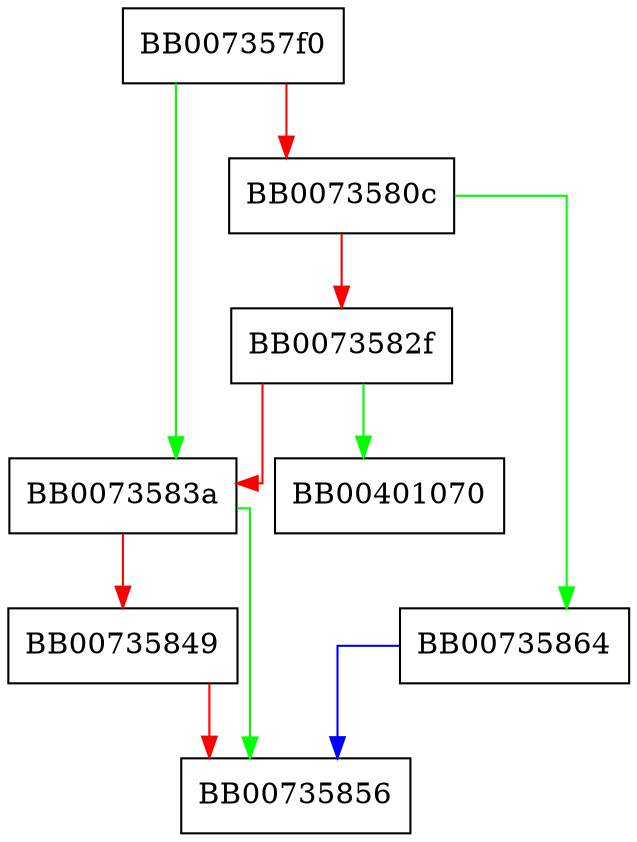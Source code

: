 digraph ossl_cms_EncryptedContent_init {
  node [shape="box"];
  graph [splines=ortho];
  BB007357f0 -> BB0073583a [color="green"];
  BB007357f0 -> BB0073580c [color="red"];
  BB0073580c -> BB00735864 [color="green"];
  BB0073580c -> BB0073582f [color="red"];
  BB0073582f -> BB00401070 [color="green"];
  BB0073582f -> BB0073583a [color="red"];
  BB0073583a -> BB00735856 [color="green"];
  BB0073583a -> BB00735849 [color="red"];
  BB00735849 -> BB00735856 [color="red"];
  BB00735864 -> BB00735856 [color="blue"];
}